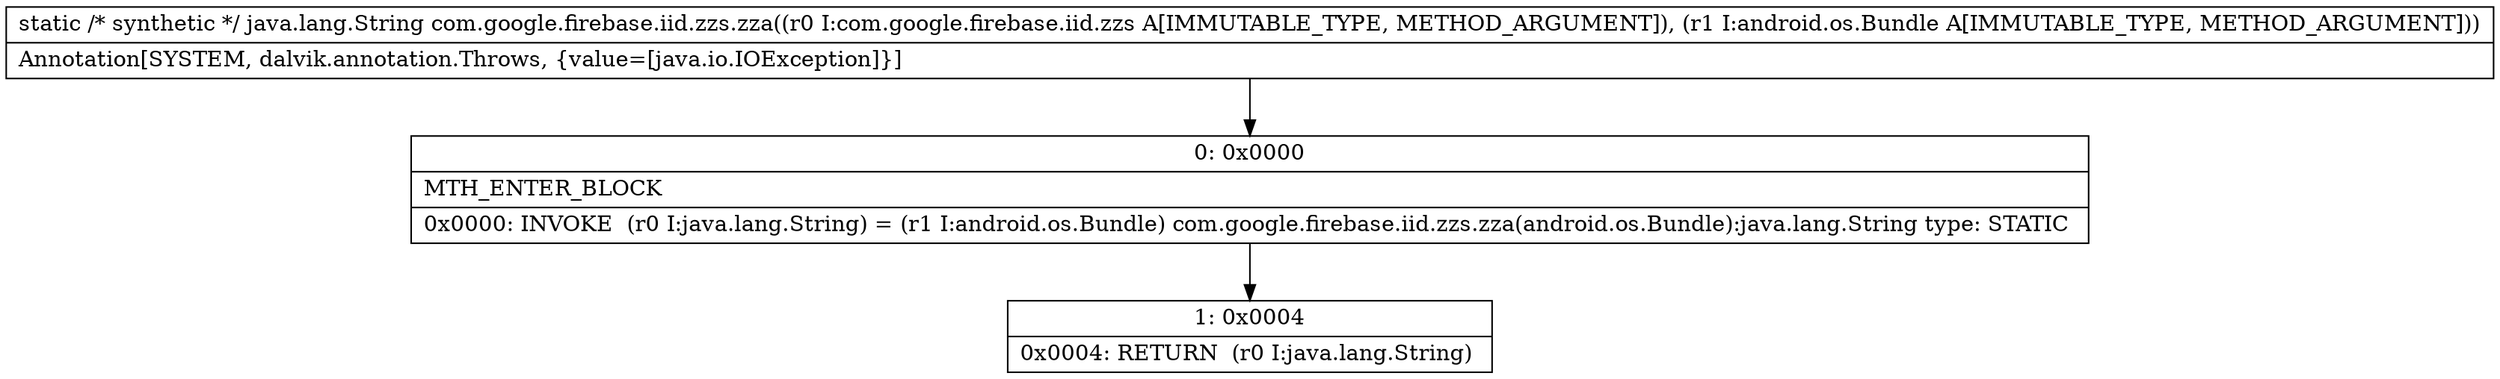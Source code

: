 digraph "CFG forcom.google.firebase.iid.zzs.zza(Lcom\/google\/firebase\/iid\/zzs;Landroid\/os\/Bundle;)Ljava\/lang\/String;" {
Node_0 [shape=record,label="{0\:\ 0x0000|MTH_ENTER_BLOCK\l|0x0000: INVOKE  (r0 I:java.lang.String) = (r1 I:android.os.Bundle) com.google.firebase.iid.zzs.zza(android.os.Bundle):java.lang.String type: STATIC \l}"];
Node_1 [shape=record,label="{1\:\ 0x0004|0x0004: RETURN  (r0 I:java.lang.String) \l}"];
MethodNode[shape=record,label="{static \/* synthetic *\/ java.lang.String com.google.firebase.iid.zzs.zza((r0 I:com.google.firebase.iid.zzs A[IMMUTABLE_TYPE, METHOD_ARGUMENT]), (r1 I:android.os.Bundle A[IMMUTABLE_TYPE, METHOD_ARGUMENT]))  | Annotation[SYSTEM, dalvik.annotation.Throws, \{value=[java.io.IOException]\}]\l}"];
MethodNode -> Node_0;
Node_0 -> Node_1;
}


